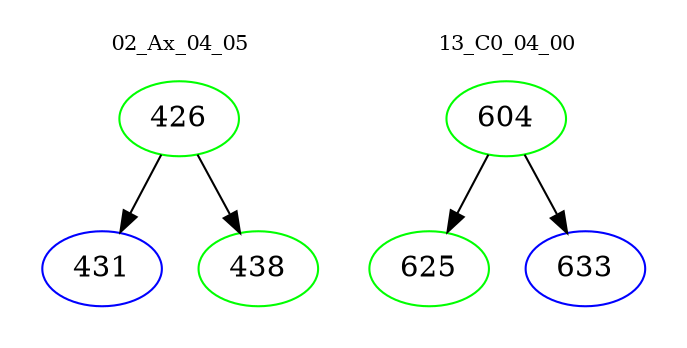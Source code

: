 digraph{
subgraph cluster_0 {
color = white
label = "02_Ax_04_05";
fontsize=10;
T0_426 [label="426", color="green"]
T0_426 -> T0_431 [color="black"]
T0_431 [label="431", color="blue"]
T0_426 -> T0_438 [color="black"]
T0_438 [label="438", color="green"]
}
subgraph cluster_1 {
color = white
label = "13_C0_04_00";
fontsize=10;
T1_604 [label="604", color="green"]
T1_604 -> T1_625 [color="black"]
T1_625 [label="625", color="green"]
T1_604 -> T1_633 [color="black"]
T1_633 [label="633", color="blue"]
}
}
